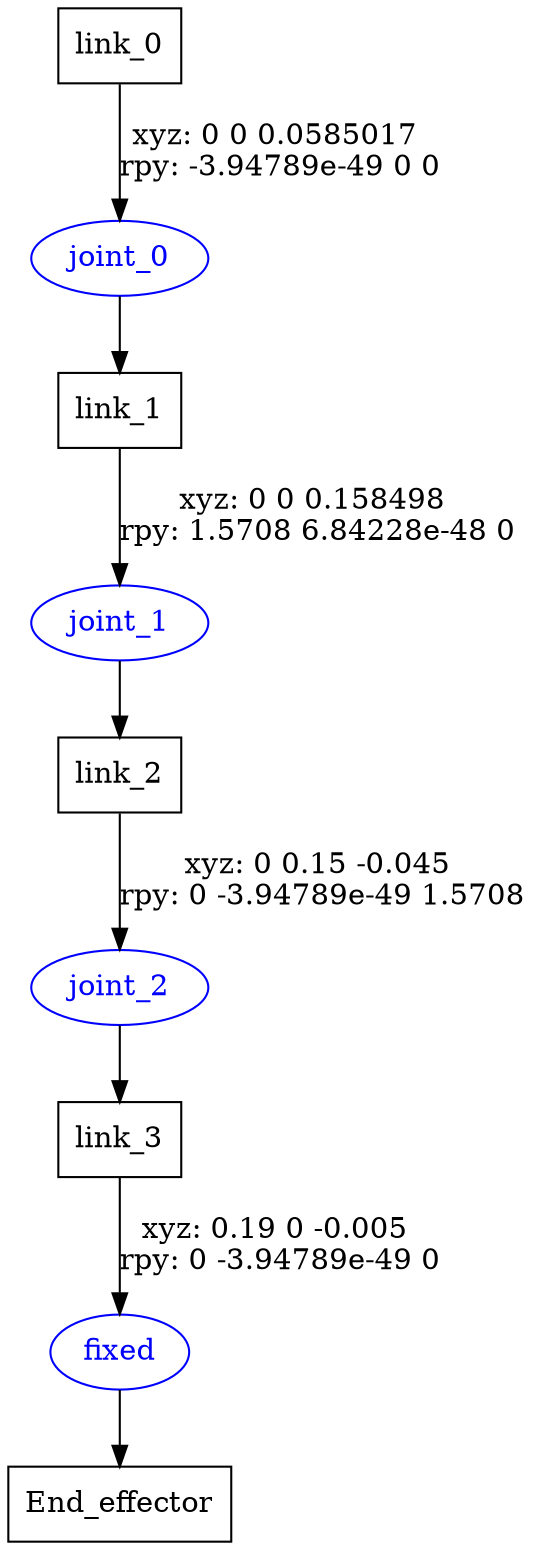 digraph G {
node [shape=box];
"link_0" [label="link_0"];
"link_1" [label="link_1"];
"link_2" [label="link_2"];
"link_3" [label="link_3"];
"End_effector" [label="End_effector"];
node [shape=ellipse, color=blue, fontcolor=blue];
"link_0" -> "joint_0" [label="xyz: 0 0 0.0585017 \nrpy: -3.94789e-49 0 0"]
"joint_0" -> "link_1"
"link_1" -> "joint_1" [label="xyz: 0 0 0.158498 \nrpy: 1.5708 6.84228e-48 0"]
"joint_1" -> "link_2"
"link_2" -> "joint_2" [label="xyz: 0 0.15 -0.045 \nrpy: 0 -3.94789e-49 1.5708"]
"joint_2" -> "link_3"
"link_3" -> "fixed" [label="xyz: 0.19 0 -0.005 \nrpy: 0 -3.94789e-49 0"]
"fixed" -> "End_effector"
}
